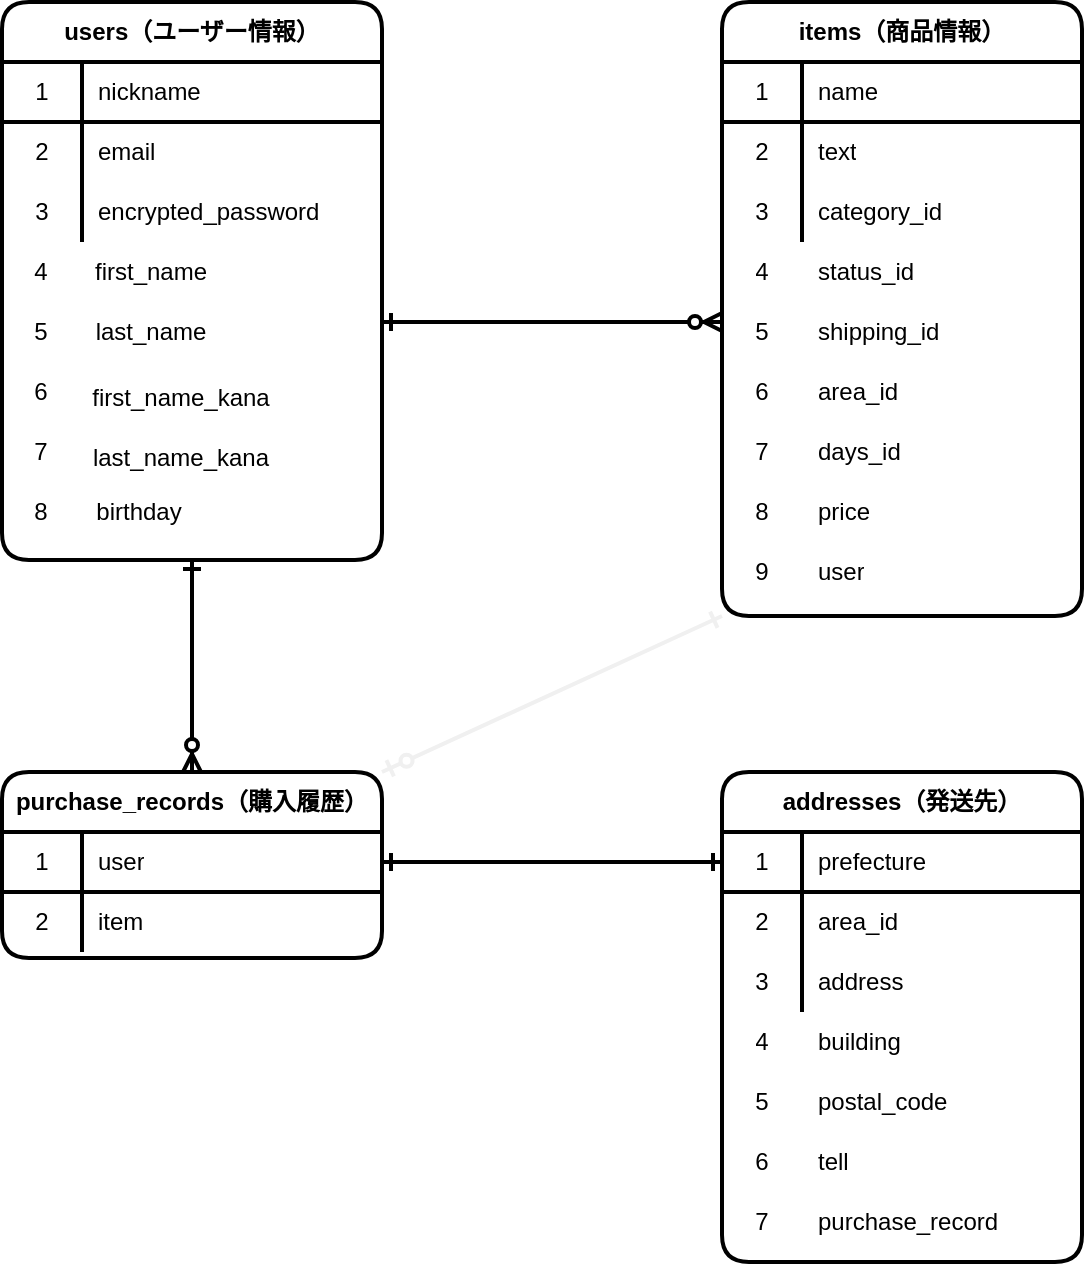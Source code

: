<mxfile>
    <diagram id="Rdf_ss_mp5tpWERLkTnn" name="ページ1">
        <mxGraphModel dx="976" dy="680" grid="0" gridSize="10" guides="1" tooltips="1" connect="1" arrows="1" fold="1" page="1" pageScale="1" pageWidth="827" pageHeight="1169" math="0" shadow="0">
            <root>
                <mxCell id="0"/>
                <mxCell id="1" parent="0"/>
                <mxCell id="135" style="edgeStyle=orthogonalEdgeStyle;curved=0;rounded=1;sketch=0;orthogonalLoop=1;jettySize=auto;html=1;exitX=0;exitY=1;exitDx=0;exitDy=0;entryX=1;entryY=0;entryDx=0;entryDy=0;startArrow=ERone;startFill=0;endArrow=ERone;endFill=0;strokeWidth=2;strokeColor=none;" parent="1" source="12" target="32" edge="1">
                    <mxGeometry relative="1" as="geometry"/>
                </mxCell>
                <mxCell id="136" style="rounded=1;sketch=0;orthogonalLoop=1;jettySize=auto;html=1;exitX=0;exitY=1;exitDx=0;exitDy=0;entryX=1;entryY=0;entryDx=0;entryDy=0;startArrow=ERone;startFill=0;endArrow=ERzeroToOne;endFill=1;strokeColor=#f0f0f0;strokeWidth=2;" parent="1" source="12" target="32" edge="1">
                    <mxGeometry relative="1" as="geometry"/>
                </mxCell>
                <mxCell id="12" value="items（商品情報）" style="shape=table;html=1;whiteSpace=wrap;startSize=30;container=1;collapsible=0;childLayout=tableLayout;fixedRows=1;rowLines=0;fontStyle=1;align=center;rounded=1;strokeWidth=2;" parent="1" vertex="1">
                    <mxGeometry x="480" y="200" width="180" height="307" as="geometry"/>
                </mxCell>
                <mxCell id="13" value="" style="shape=partialRectangle;html=1;whiteSpace=wrap;collapsible=0;dropTarget=0;pointerEvents=0;fillColor=none;top=0;left=0;bottom=1;right=0;points=[[0,0.5],[1,0.5]];portConstraint=eastwest;rounded=1;strokeWidth=2;" parent="12" vertex="1">
                    <mxGeometry y="30" width="180" height="30" as="geometry"/>
                </mxCell>
                <mxCell id="14" value="1" style="shape=partialRectangle;html=1;whiteSpace=wrap;connectable=0;fillColor=none;top=0;left=0;bottom=0;right=0;overflow=hidden;rounded=1;strokeWidth=2;" parent="13" vertex="1">
                    <mxGeometry width="40" height="30" as="geometry"/>
                </mxCell>
                <mxCell id="15" value="name" style="shape=partialRectangle;html=1;whiteSpace=wrap;connectable=0;fillColor=none;top=0;left=0;bottom=0;right=0;align=left;spacingLeft=6;overflow=hidden;rounded=1;strokeWidth=2;" parent="13" vertex="1">
                    <mxGeometry x="40" width="140" height="30" as="geometry"/>
                </mxCell>
                <mxCell id="16" value="" style="shape=partialRectangle;html=1;whiteSpace=wrap;collapsible=0;dropTarget=0;pointerEvents=0;fillColor=none;top=0;left=0;bottom=0;right=0;points=[[0,0.5],[1,0.5]];portConstraint=eastwest;rounded=1;strokeWidth=2;" parent="12" vertex="1">
                    <mxGeometry y="60" width="180" height="30" as="geometry"/>
                </mxCell>
                <mxCell id="17" value="2" style="shape=partialRectangle;html=1;whiteSpace=wrap;connectable=0;fillColor=none;top=0;left=0;bottom=0;right=0;overflow=hidden;rounded=1;strokeWidth=2;" parent="16" vertex="1">
                    <mxGeometry width="40" height="30" as="geometry"/>
                </mxCell>
                <mxCell id="18" value="text" style="shape=partialRectangle;html=1;whiteSpace=wrap;connectable=0;fillColor=none;top=0;left=0;bottom=0;right=0;align=left;spacingLeft=6;overflow=hidden;rounded=1;strokeWidth=2;" parent="16" vertex="1">
                    <mxGeometry x="40" width="140" height="30" as="geometry"/>
                </mxCell>
                <mxCell id="19" value="" style="shape=partialRectangle;html=1;whiteSpace=wrap;collapsible=0;dropTarget=0;pointerEvents=0;fillColor=none;top=0;left=0;bottom=0;right=0;points=[[0,0.5],[1,0.5]];portConstraint=eastwest;rounded=1;strokeWidth=2;" parent="12" vertex="1">
                    <mxGeometry y="90" width="180" height="30" as="geometry"/>
                </mxCell>
                <mxCell id="20" value="3" style="shape=partialRectangle;html=1;whiteSpace=wrap;connectable=0;fillColor=none;top=0;left=0;bottom=0;right=0;overflow=hidden;rounded=1;strokeWidth=2;" parent="19" vertex="1">
                    <mxGeometry width="40" height="30" as="geometry"/>
                </mxCell>
                <mxCell id="21" value="category_id" style="shape=partialRectangle;html=1;whiteSpace=wrap;connectable=0;fillColor=none;top=0;left=0;bottom=0;right=0;align=left;spacingLeft=6;overflow=hidden;rounded=1;strokeWidth=2;" parent="19" vertex="1">
                    <mxGeometry x="40" width="140" height="30" as="geometry"/>
                </mxCell>
                <mxCell id="127" style="edgeStyle=orthogonalEdgeStyle;orthogonalLoop=1;jettySize=auto;html=1;entryX=0.5;entryY=0;entryDx=0;entryDy=0;endArrow=ERzeroToMany;endFill=1;startArrow=ERone;startFill=0;strokeWidth=2;" parent="1" source="22" target="32" edge="1">
                    <mxGeometry relative="1" as="geometry"/>
                </mxCell>
                <mxCell id="132" style="edgeStyle=none;orthogonalLoop=1;jettySize=auto;html=1;startArrow=ERone;startFill=0;endArrow=ERzeroToMany;endFill=1;strokeWidth=2;" parent="1" edge="1">
                    <mxGeometry relative="1" as="geometry">
                        <mxPoint x="480" y="360" as="targetPoint"/>
                        <mxPoint x="310" y="360" as="sourcePoint"/>
                    </mxGeometry>
                </mxCell>
                <mxCell id="22" value="users（ユーザー情報）" style="shape=table;html=1;whiteSpace=wrap;startSize=30;container=1;collapsible=0;childLayout=tableLayout;fixedRows=1;rowLines=0;fontStyle=1;align=center;fillColor=none;rounded=1;strokeWidth=2;" parent="1" vertex="1">
                    <mxGeometry x="120" y="200" width="190" height="279" as="geometry"/>
                </mxCell>
                <mxCell id="23" value="" style="shape=partialRectangle;html=1;whiteSpace=wrap;collapsible=0;dropTarget=0;pointerEvents=0;top=0;left=0;bottom=1;right=0;points=[[0,0.5],[1,0.5]];portConstraint=eastwest;fillColor=none;rounded=1;strokeWidth=2;" parent="22" vertex="1">
                    <mxGeometry y="30" width="190" height="30" as="geometry"/>
                </mxCell>
                <mxCell id="24" value="1" style="shape=partialRectangle;html=1;whiteSpace=wrap;connectable=0;top=0;left=0;bottom=0;right=0;overflow=hidden;fillColor=none;rounded=1;strokeWidth=2;" parent="23" vertex="1">
                    <mxGeometry width="40" height="30" as="geometry"/>
                </mxCell>
                <mxCell id="25" value="nickname" style="shape=partialRectangle;html=1;whiteSpace=wrap;connectable=0;top=0;left=0;bottom=0;right=0;align=left;spacingLeft=6;overflow=hidden;fillColor=none;rounded=1;strokeWidth=2;" parent="23" vertex="1">
                    <mxGeometry x="40" width="150" height="30" as="geometry"/>
                </mxCell>
                <mxCell id="26" value="" style="shape=partialRectangle;html=1;whiteSpace=wrap;collapsible=0;dropTarget=0;pointerEvents=0;top=0;left=0;bottom=0;right=0;points=[[0,0.5],[1,0.5]];portConstraint=eastwest;fillColor=none;rounded=1;strokeWidth=2;" parent="22" vertex="1">
                    <mxGeometry y="60" width="190" height="30" as="geometry"/>
                </mxCell>
                <mxCell id="27" value="2" style="shape=partialRectangle;html=1;whiteSpace=wrap;connectable=0;top=0;left=0;bottom=0;right=0;overflow=hidden;fillColor=none;rounded=1;strokeWidth=2;" parent="26" vertex="1">
                    <mxGeometry width="40" height="30" as="geometry"/>
                </mxCell>
                <mxCell id="28" value="email" style="shape=partialRectangle;html=1;whiteSpace=wrap;connectable=0;top=0;left=0;bottom=0;right=0;align=left;spacingLeft=6;overflow=hidden;fillColor=none;rounded=1;strokeWidth=2;" parent="26" vertex="1">
                    <mxGeometry x="40" width="150" height="30" as="geometry"/>
                </mxCell>
                <mxCell id="29" value="" style="shape=partialRectangle;html=1;whiteSpace=wrap;collapsible=0;dropTarget=0;pointerEvents=0;top=0;left=0;bottom=0;right=0;points=[[0,0.5],[1,0.5]];portConstraint=eastwest;fillColor=none;rounded=1;strokeWidth=2;" parent="22" vertex="1">
                    <mxGeometry y="90" width="190" height="30" as="geometry"/>
                </mxCell>
                <mxCell id="30" value="3" style="shape=partialRectangle;html=1;whiteSpace=wrap;connectable=0;top=0;left=0;bottom=0;right=0;overflow=hidden;fillColor=none;rounded=1;strokeWidth=2;" parent="29" vertex="1">
                    <mxGeometry width="40" height="30" as="geometry"/>
                </mxCell>
                <mxCell id="31" value="encrypted_password" style="shape=partialRectangle;html=1;whiteSpace=wrap;connectable=0;top=0;left=0;bottom=0;right=0;align=left;spacingLeft=6;overflow=hidden;fillColor=none;rounded=1;strokeWidth=2;" parent="29" vertex="1">
                    <mxGeometry x="40" width="150" height="30" as="geometry"/>
                </mxCell>
                <mxCell id="32" value="purchase_records（購入履歴）" style="shape=table;html=1;whiteSpace=wrap;startSize=30;container=1;collapsible=0;childLayout=tableLayout;fixedRows=1;rowLines=0;fontStyle=1;align=center;rounded=1;strokeWidth=2;" parent="1" vertex="1">
                    <mxGeometry x="120" y="585" width="190" height="93" as="geometry"/>
                </mxCell>
                <mxCell id="33" value="" style="shape=partialRectangle;html=1;whiteSpace=wrap;collapsible=0;dropTarget=0;pointerEvents=0;fillColor=none;top=0;left=0;bottom=1;right=0;points=[[0,0.5],[1,0.5]];portConstraint=eastwest;rounded=1;strokeWidth=2;" parent="32" vertex="1">
                    <mxGeometry y="30" width="190" height="30" as="geometry"/>
                </mxCell>
                <mxCell id="34" value="1" style="shape=partialRectangle;html=1;whiteSpace=wrap;connectable=0;fillColor=none;top=0;left=0;bottom=0;right=0;overflow=hidden;rounded=1;strokeWidth=2;" parent="33" vertex="1">
                    <mxGeometry width="40" height="30" as="geometry"/>
                </mxCell>
                <mxCell id="35" value="user" style="shape=partialRectangle;html=1;whiteSpace=wrap;connectable=0;fillColor=none;top=0;left=0;bottom=0;right=0;align=left;spacingLeft=6;overflow=hidden;rounded=1;strokeWidth=2;" parent="33" vertex="1">
                    <mxGeometry x="40" width="150" height="30" as="geometry"/>
                </mxCell>
                <mxCell id="36" value="" style="shape=partialRectangle;html=1;whiteSpace=wrap;collapsible=0;dropTarget=0;pointerEvents=0;fillColor=none;top=0;left=0;bottom=0;right=0;points=[[0,0.5],[1,0.5]];portConstraint=eastwest;rounded=1;strokeWidth=2;" parent="32" vertex="1">
                    <mxGeometry y="60" width="190" height="30" as="geometry"/>
                </mxCell>
                <mxCell id="37" value="2" style="shape=partialRectangle;html=1;whiteSpace=wrap;connectable=0;fillColor=none;top=0;left=0;bottom=0;right=0;overflow=hidden;rounded=1;strokeWidth=2;" parent="36" vertex="1">
                    <mxGeometry width="40" height="30" as="geometry"/>
                </mxCell>
                <mxCell id="38" value="item" style="shape=partialRectangle;html=1;whiteSpace=wrap;connectable=0;fillColor=none;top=0;left=0;bottom=0;right=0;align=left;spacingLeft=6;overflow=hidden;rounded=1;strokeWidth=2;" parent="36" vertex="1">
                    <mxGeometry x="40" width="150" height="30" as="geometry"/>
                </mxCell>
                <mxCell id="51" value="4" style="text;html=1;align=center;verticalAlign=middle;resizable=0;points=[];autosize=1;rounded=1;strokeWidth=2;" parent="1" vertex="1">
                    <mxGeometry x="130" y="325.5" width="17" height="18" as="geometry"/>
                </mxCell>
                <mxCell id="52" value="first_name" style="text;html=1;align=center;verticalAlign=middle;resizable=0;points=[];autosize=1;rounded=1;strokeWidth=2;" parent="1" vertex="1">
                    <mxGeometry x="161" y="325.5" width="66" height="18" as="geometry"/>
                </mxCell>
                <mxCell id="56" value="5" style="text;html=1;align=center;verticalAlign=middle;resizable=0;points=[];autosize=1;rounded=1;strokeWidth=2;" parent="1" vertex="1">
                    <mxGeometry x="130" y="355.5" width="17" height="18" as="geometry"/>
                </mxCell>
                <mxCell id="58" value="8" style="text;html=1;align=center;verticalAlign=middle;resizable=0;points=[];autosize=1;rounded=1;strokeWidth=2;" parent="1" vertex="1">
                    <mxGeometry x="130" y="445.5" width="17" height="18" as="geometry"/>
                </mxCell>
                <mxCell id="60" value="last_name" style="text;html=1;align=center;verticalAlign=middle;resizable=0;points=[];autosize=1;rounded=1;strokeWidth=2;" parent="1" vertex="1">
                    <mxGeometry x="161" y="355.5" width="65" height="18" as="geometry"/>
                </mxCell>
                <mxCell id="71" value="6" style="text;html=1;align=center;verticalAlign=middle;resizable=0;points=[];autosize=1;rounded=1;strokeWidth=2;" parent="1" vertex="1">
                    <mxGeometry x="130" y="385.5" width="17" height="18" as="geometry"/>
                </mxCell>
                <mxCell id="72" value="first_name_kana" style="text;html=1;align=center;verticalAlign=middle;resizable=0;points=[];autosize=1;rounded=1;strokeWidth=2;" parent="1" vertex="1">
                    <mxGeometry x="159" y="388.5" width="99" height="18" as="geometry"/>
                </mxCell>
                <mxCell id="73" value="7" style="text;html=1;align=center;verticalAlign=middle;resizable=0;points=[];autosize=1;rounded=1;strokeWidth=2;" parent="1" vertex="1">
                    <mxGeometry x="130" y="415.5" width="17" height="18" as="geometry"/>
                </mxCell>
                <mxCell id="74" value="last_name_kana" style="text;html=1;align=center;verticalAlign=middle;resizable=0;points=[];autosize=1;rounded=1;strokeWidth=2;" parent="1" vertex="1">
                    <mxGeometry x="160" y="418.5" width="98" height="18" as="geometry"/>
                </mxCell>
                <mxCell id="76" value="birthday" style="text;html=1;align=center;verticalAlign=middle;resizable=0;points=[];autosize=1;rounded=1;strokeWidth=2;" parent="1" vertex="1">
                    <mxGeometry x="158" y="444.5" width="60" height="20" as="geometry"/>
                </mxCell>
                <mxCell id="89" value="status_id" style="shape=partialRectangle;html=1;whiteSpace=wrap;connectable=0;fillColor=none;top=0;left=0;bottom=0;right=0;align=left;spacingLeft=6;overflow=hidden;rounded=1;strokeWidth=2;" parent="1" vertex="1">
                    <mxGeometry x="520" y="320" width="140" height="30" as="geometry"/>
                </mxCell>
                <mxCell id="90" value="shipping_id" style="shape=partialRectangle;html=1;whiteSpace=wrap;connectable=0;fillColor=none;top=0;left=0;bottom=0;right=0;align=left;spacingLeft=6;overflow=hidden;rounded=1;strokeWidth=2;" parent="1" vertex="1">
                    <mxGeometry x="520" y="350" width="140" height="30" as="geometry"/>
                </mxCell>
                <mxCell id="91" value="area_id" style="shape=partialRectangle;html=1;whiteSpace=wrap;connectable=0;fillColor=none;top=0;left=0;bottom=0;right=0;align=left;spacingLeft=6;overflow=hidden;rounded=1;strokeWidth=2;" parent="1" vertex="1">
                    <mxGeometry x="520" y="380" width="140" height="30" as="geometry"/>
                </mxCell>
                <mxCell id="92" value="days_id" style="shape=partialRectangle;html=1;whiteSpace=wrap;connectable=0;fillColor=none;top=0;left=0;bottom=0;right=0;align=left;spacingLeft=6;overflow=hidden;rounded=1;strokeWidth=2;" parent="1" vertex="1">
                    <mxGeometry x="520" y="410" width="140" height="30" as="geometry"/>
                </mxCell>
                <mxCell id="93" value="price" style="shape=partialRectangle;html=1;whiteSpace=wrap;connectable=0;fillColor=none;top=0;left=0;bottom=0;right=0;align=left;spacingLeft=6;overflow=hidden;rounded=1;strokeWidth=2;" parent="1" vertex="1">
                    <mxGeometry x="520" y="440" width="140" height="30" as="geometry"/>
                </mxCell>
                <mxCell id="94" value="user" style="shape=partialRectangle;html=1;whiteSpace=wrap;connectable=0;fillColor=none;top=0;left=0;bottom=0;right=0;align=left;spacingLeft=6;overflow=hidden;rounded=1;strokeWidth=2;" parent="1" vertex="1">
                    <mxGeometry x="520" y="470" width="140" height="30" as="geometry"/>
                </mxCell>
                <mxCell id="96" value="4" style="shape=partialRectangle;html=1;whiteSpace=wrap;connectable=0;fillColor=none;top=0;left=0;bottom=0;right=0;overflow=hidden;rounded=1;strokeWidth=2;" parent="1" vertex="1">
                    <mxGeometry x="480" y="320" width="40" height="30" as="geometry"/>
                </mxCell>
                <mxCell id="97" value="5" style="shape=partialRectangle;html=1;whiteSpace=wrap;connectable=0;fillColor=none;top=0;left=0;bottom=0;right=0;overflow=hidden;rounded=1;strokeWidth=2;" parent="1" vertex="1">
                    <mxGeometry x="480" y="350" width="40" height="30" as="geometry"/>
                </mxCell>
                <mxCell id="98" value="9" style="shape=partialRectangle;html=1;whiteSpace=wrap;connectable=0;fillColor=none;top=0;left=0;bottom=0;right=0;overflow=hidden;rounded=1;strokeWidth=2;" parent="1" vertex="1">
                    <mxGeometry x="480" y="470" width="40" height="30" as="geometry"/>
                </mxCell>
                <mxCell id="99" value="7" style="shape=partialRectangle;html=1;whiteSpace=wrap;connectable=0;fillColor=none;top=0;left=0;bottom=0;right=0;overflow=hidden;rounded=1;strokeWidth=2;" parent="1" vertex="1">
                    <mxGeometry x="480" y="410" width="40" height="30" as="geometry"/>
                </mxCell>
                <mxCell id="100" value="6" style="shape=partialRectangle;html=1;whiteSpace=wrap;connectable=0;fillColor=none;top=0;left=0;bottom=0;right=0;overflow=hidden;rounded=1;strokeWidth=2;" parent="1" vertex="1">
                    <mxGeometry x="480" y="380" width="40" height="30" as="geometry"/>
                </mxCell>
                <mxCell id="102" value="8" style="shape=partialRectangle;html=1;whiteSpace=wrap;connectable=0;fillColor=none;top=0;left=0;bottom=0;right=0;overflow=hidden;rounded=1;strokeWidth=2;" parent="1" vertex="1">
                    <mxGeometry x="480" y="440" width="40" height="30" as="geometry"/>
                </mxCell>
                <mxCell id="109" value="addresses（発送先）" style="shape=table;html=1;whiteSpace=wrap;startSize=30;container=1;collapsible=0;childLayout=tableLayout;fixedRows=1;rowLines=0;fontStyle=1;align=center;rounded=1;strokeWidth=2;swimlaneFillColor=none;sketch=0;shadow=0;" parent="1" vertex="1">
                    <mxGeometry x="480" y="585" width="180" height="245" as="geometry"/>
                </mxCell>
                <mxCell id="110" value="" style="shape=partialRectangle;html=1;whiteSpace=wrap;collapsible=0;dropTarget=0;pointerEvents=0;fillColor=none;top=0;left=0;bottom=1;right=0;points=[[0,0.5],[1,0.5]];portConstraint=eastwest;rounded=1;strokeWidth=2;" parent="109" vertex="1">
                    <mxGeometry y="30" width="180" height="30" as="geometry"/>
                </mxCell>
                <mxCell id="111" value="1" style="shape=partialRectangle;html=1;whiteSpace=wrap;connectable=0;fillColor=none;top=0;left=0;bottom=0;right=0;overflow=hidden;rounded=1;strokeWidth=2;" parent="110" vertex="1">
                    <mxGeometry width="40" height="30" as="geometry"/>
                </mxCell>
                <mxCell id="112" value="prefecture" style="shape=partialRectangle;html=1;whiteSpace=wrap;connectable=0;fillColor=none;top=0;left=0;bottom=0;right=0;align=left;spacingLeft=6;overflow=hidden;rounded=1;strokeWidth=2;" parent="110" vertex="1">
                    <mxGeometry x="40" width="140" height="30" as="geometry"/>
                </mxCell>
                <mxCell id="113" value="" style="shape=partialRectangle;html=1;whiteSpace=wrap;collapsible=0;dropTarget=0;pointerEvents=0;fillColor=none;top=0;left=0;bottom=0;right=0;points=[[0,0.5],[1,0.5]];portConstraint=eastwest;rounded=1;strokeWidth=2;" parent="109" vertex="1">
                    <mxGeometry y="60" width="180" height="30" as="geometry"/>
                </mxCell>
                <mxCell id="114" value="2" style="shape=partialRectangle;html=1;whiteSpace=wrap;connectable=0;fillColor=none;top=0;left=0;bottom=0;right=0;overflow=hidden;rounded=1;strokeWidth=2;" parent="113" vertex="1">
                    <mxGeometry width="40" height="30" as="geometry"/>
                </mxCell>
                <mxCell id="115" value="area_id" style="shape=partialRectangle;html=1;whiteSpace=wrap;connectable=0;fillColor=none;top=0;left=0;bottom=0;right=0;align=left;spacingLeft=6;overflow=hidden;rounded=1;strokeWidth=2;" parent="113" vertex="1">
                    <mxGeometry x="40" width="140" height="30" as="geometry"/>
                </mxCell>
                <mxCell id="116" value="" style="shape=partialRectangle;html=1;whiteSpace=wrap;collapsible=0;dropTarget=0;pointerEvents=0;fillColor=none;top=0;left=0;bottom=0;right=0;points=[[0,0.5],[1,0.5]];portConstraint=eastwest;rounded=1;strokeWidth=2;" parent="109" vertex="1">
                    <mxGeometry y="90" width="180" height="30" as="geometry"/>
                </mxCell>
                <mxCell id="117" value="3" style="shape=partialRectangle;html=1;whiteSpace=wrap;connectable=0;fillColor=none;top=0;left=0;bottom=0;right=0;overflow=hidden;rounded=1;strokeWidth=2;" parent="116" vertex="1">
                    <mxGeometry width="40" height="30" as="geometry"/>
                </mxCell>
                <mxCell id="118" value="address" style="shape=partialRectangle;html=1;whiteSpace=wrap;connectable=0;fillColor=none;top=0;left=0;bottom=0;right=0;align=left;spacingLeft=6;overflow=hidden;rounded=1;strokeWidth=2;" parent="116" vertex="1">
                    <mxGeometry x="40" width="140" height="30" as="geometry"/>
                </mxCell>
                <mxCell id="119" value="4" style="shape=partialRectangle;html=1;whiteSpace=wrap;connectable=0;fillColor=none;top=0;left=0;bottom=0;right=0;overflow=hidden;rounded=1;strokeWidth=2;" parent="1" vertex="1">
                    <mxGeometry x="480" y="705" width="40" height="30" as="geometry"/>
                </mxCell>
                <mxCell id="120" value="6" style="shape=partialRectangle;html=1;whiteSpace=wrap;connectable=0;fillColor=none;top=0;left=0;bottom=0;right=0;overflow=hidden;rounded=1;strokeWidth=2;" parent="1" vertex="1">
                    <mxGeometry x="480" y="765" width="40" height="30" as="geometry"/>
                </mxCell>
                <mxCell id="121" value="5" style="shape=partialRectangle;html=1;whiteSpace=wrap;connectable=0;fillColor=none;top=0;left=0;bottom=0;right=0;overflow=hidden;rounded=1;strokeWidth=2;" parent="1" vertex="1">
                    <mxGeometry x="480" y="735" width="40" height="30" as="geometry"/>
                </mxCell>
                <mxCell id="122" value="7" style="shape=partialRectangle;html=1;whiteSpace=wrap;connectable=0;fillColor=none;top=0;left=0;bottom=0;right=0;overflow=hidden;rounded=1;strokeWidth=2;" parent="1" vertex="1">
                    <mxGeometry x="480" y="795" width="40" height="30" as="geometry"/>
                </mxCell>
                <mxCell id="123" value="building" style="shape=partialRectangle;html=1;whiteSpace=wrap;connectable=0;fillColor=none;top=0;left=0;bottom=0;right=0;align=left;spacingLeft=6;overflow=hidden;rounded=1;strokeWidth=2;" parent="1" vertex="1">
                    <mxGeometry x="520" y="705" width="140" height="30" as="geometry"/>
                </mxCell>
                <mxCell id="124" value="tell" style="shape=partialRectangle;html=1;whiteSpace=wrap;connectable=0;fillColor=none;top=0;left=0;bottom=0;right=0;align=left;spacingLeft=6;overflow=hidden;rounded=1;strokeWidth=2;" parent="1" vertex="1">
                    <mxGeometry x="520" y="765" width="140" height="30" as="geometry"/>
                </mxCell>
                <mxCell id="125" value="postal_code" style="shape=partialRectangle;html=1;whiteSpace=wrap;connectable=0;fillColor=none;top=0;left=0;bottom=0;right=0;align=left;spacingLeft=6;overflow=hidden;rounded=1;strokeWidth=2;" parent="1" vertex="1">
                    <mxGeometry x="520" y="735" width="140" height="30" as="geometry"/>
                </mxCell>
                <mxCell id="126" value="purchase_record" style="shape=partialRectangle;html=1;whiteSpace=wrap;connectable=0;fillColor=none;top=0;left=0;bottom=0;right=0;align=left;spacingLeft=6;overflow=hidden;rounded=1;strokeWidth=2;" parent="1" vertex="1">
                    <mxGeometry x="520" y="795" width="140" height="30" as="geometry"/>
                </mxCell>
                <mxCell id="138" style="edgeStyle=orthogonalEdgeStyle;rounded=0;orthogonalLoop=1;jettySize=auto;html=1;exitX=1;exitY=0.5;exitDx=0;exitDy=0;entryX=0;entryY=0.5;entryDx=0;entryDy=0;strokeWidth=2;endArrow=ERone;endFill=0;startArrow=ERone;startFill=0;" edge="1" parent="1" source="33" target="110">
                    <mxGeometry relative="1" as="geometry"/>
                </mxCell>
            </root>
        </mxGraphModel>
    </diagram>
</mxfile>